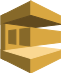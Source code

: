 <?xml version="1.0" encoding="UTF-8"?>
<dia:diagram xmlns:dia="http://www.lysator.liu.se/~alla/dia/">
  <dia:layer name="Fondo" visible="true" active="true">
    <dia:group>
      <dia:object type="Standard - Polygon" version="0" id="O0">
        <dia:attribute name="obj_pos">
          <dia:point val="2.723,2.975"/>
        </dia:attribute>
        <dia:attribute name="obj_bb">
          <dia:rectangle val="1.199,1.81;2.723,3.19"/>
        </dia:attribute>
        <dia:attribute name="poly_points">
          <dia:point val="2.723,2.975"/>
          <dia:point val="1.199,3.19"/>
          <dia:point val="1.199,1.81"/>
          <dia:point val="2.723,2.025"/>
        </dia:attribute>
        <dia:attribute name="line_color">
          <dia:color val="#d9a741"/>
        </dia:attribute>
        <dia:attribute name="line_width">
          <dia:real val="0"/>
        </dia:attribute>
        <dia:attribute name="inner_color">
          <dia:color val="#d9a741"/>
        </dia:attribute>
        <dia:attribute name="show_background">
          <dia:boolean val="true"/>
        </dia:attribute>
      </dia:object>
      <dia:object type="Standard - Polygon" version="0" id="O1">
        <dia:attribute name="obj_pos">
          <dia:point val="1.009,1.867"/>
        </dia:attribute>
        <dia:attribute name="obj_bb">
          <dia:rectangle val="1.009,0.7;2.5,1.867"/>
        </dia:attribute>
        <dia:attribute name="poly_points">
          <dia:point val="1.009,1.867"/>
          <dia:point val="2.5,1.42"/>
          <dia:point val="2.5,0.7"/>
          <dia:point val="1.009,1.445"/>
        </dia:attribute>
        <dia:attribute name="line_color">
          <dia:color val="#876929"/>
        </dia:attribute>
        <dia:attribute name="line_width">
          <dia:real val="0"/>
        </dia:attribute>
        <dia:attribute name="inner_color">
          <dia:color val="#876929"/>
        </dia:attribute>
        <dia:attribute name="show_background">
          <dia:boolean val="true"/>
        </dia:attribute>
      </dia:object>
      <dia:object type="Standard - Polygon" version="0" id="O2">
        <dia:attribute name="obj_pos">
          <dia:point val="1.01,3.133"/>
        </dia:attribute>
        <dia:attribute name="obj_bb">
          <dia:rectangle val="1.01,3.133;2.5,4.3"/>
        </dia:attribute>
        <dia:attribute name="poly_points">
          <dia:point val="1.01,3.133"/>
          <dia:point val="2.5,3.58"/>
          <dia:point val="2.5,4.3"/>
          <dia:point val="1.01,3.555"/>
        </dia:attribute>
        <dia:attribute name="line_color">
          <dia:color val="#876929"/>
        </dia:attribute>
        <dia:attribute name="line_width">
          <dia:real val="0"/>
        </dia:attribute>
        <dia:attribute name="inner_color">
          <dia:color val="#876929"/>
        </dia:attribute>
        <dia:attribute name="show_background">
          <dia:boolean val="true"/>
        </dia:attribute>
      </dia:object>
      <dia:object type="Standard - Polygon" version="0" id="O3">
        <dia:attribute name="obj_pos">
          <dia:point val="3.991,1.867"/>
        </dia:attribute>
        <dia:attribute name="obj_bb">
          <dia:rectangle val="2.5,0.7;3.991,1.867"/>
        </dia:attribute>
        <dia:attribute name="poly_points">
          <dia:point val="3.991,1.867"/>
          <dia:point val="2.5,1.42"/>
          <dia:point val="2.5,0.7"/>
          <dia:point val="3.991,1.446"/>
        </dia:attribute>
        <dia:attribute name="line_color">
          <dia:color val="#d9a741"/>
        </dia:attribute>
        <dia:attribute name="line_width">
          <dia:real val="0"/>
        </dia:attribute>
        <dia:attribute name="inner_color">
          <dia:color val="#d9a741"/>
        </dia:attribute>
        <dia:attribute name="show_background">
          <dia:boolean val="true"/>
        </dia:attribute>
      </dia:object>
      <dia:object type="Standard - Polygon" version="0" id="O4">
        <dia:attribute name="obj_pos">
          <dia:point val="3.99,3.133"/>
        </dia:attribute>
        <dia:attribute name="obj_bb">
          <dia:rectangle val="2.5,3.133;3.99,4.3"/>
        </dia:attribute>
        <dia:attribute name="poly_points">
          <dia:point val="3.99,3.133"/>
          <dia:point val="2.5,3.58"/>
          <dia:point val="2.5,4.3"/>
          <dia:point val="3.99,3.555"/>
        </dia:attribute>
        <dia:attribute name="line_color">
          <dia:color val="#d9a741"/>
        </dia:attribute>
        <dia:attribute name="line_width">
          <dia:real val="0"/>
        </dia:attribute>
        <dia:attribute name="inner_color">
          <dia:color val="#d9a741"/>
        </dia:attribute>
        <dia:attribute name="show_background">
          <dia:boolean val="true"/>
        </dia:attribute>
      </dia:object>
      <dia:object type="Standard - Polygon" version="0" id="O5">
        <dia:attribute name="obj_pos">
          <dia:point val="1.199,3.65"/>
        </dia:attribute>
        <dia:attribute name="obj_bb">
          <dia:rectangle val="1.009,1.35;1.199,3.65"/>
        </dia:attribute>
        <dia:attribute name="poly_points">
          <dia:point val="1.199,3.65"/>
          <dia:point val="1.009,3.554"/>
          <dia:point val="1.009,1.445"/>
          <dia:point val="1.199,1.35"/>
        </dia:attribute>
        <dia:attribute name="line_color">
          <dia:color val="#876929"/>
        </dia:attribute>
        <dia:attribute name="line_width">
          <dia:real val="0"/>
        </dia:attribute>
        <dia:attribute name="inner_color">
          <dia:color val="#876929"/>
        </dia:attribute>
        <dia:attribute name="show_background">
          <dia:boolean val="true"/>
        </dia:attribute>
      </dia:object>
      <dia:object type="Standard - Polygon" version="0" id="O6">
        <dia:attribute name="obj_pos">
          <dia:point val="1.951,2.888"/>
        </dia:attribute>
        <dia:attribute name="obj_bb">
          <dia:rectangle val="1.951,2.042;2.5,2.958"/>
        </dia:attribute>
        <dia:attribute name="poly_points">
          <dia:point val="1.951,2.888"/>
          <dia:point val="2.5,2.958"/>
          <dia:point val="2.5,2.042"/>
          <dia:point val="1.951,2.111"/>
        </dia:attribute>
        <dia:attribute name="line_color">
          <dia:color val="#876929"/>
        </dia:attribute>
        <dia:attribute name="line_width">
          <dia:real val="0"/>
        </dia:attribute>
        <dia:attribute name="inner_color">
          <dia:color val="#876929"/>
        </dia:attribute>
        <dia:attribute name="show_background">
          <dia:boolean val="true"/>
        </dia:attribute>
      </dia:object>
      <dia:object type="Standard - Polygon" version="0" id="O7">
        <dia:attribute name="obj_pos">
          <dia:point val="1.398,2.818"/>
        </dia:attribute>
        <dia:attribute name="obj_bb">
          <dia:rectangle val="1.398,2.136;1.754,2.863"/>
        </dia:attribute>
        <dia:attribute name="poly_points">
          <dia:point val="1.398,2.818"/>
          <dia:point val="1.754,2.863"/>
          <dia:point val="1.754,2.136"/>
          <dia:point val="1.398,2.182"/>
        </dia:attribute>
        <dia:attribute name="line_color">
          <dia:color val="#876929"/>
        </dia:attribute>
        <dia:attribute name="line_width">
          <dia:real val="0"/>
        </dia:attribute>
        <dia:attribute name="inner_color">
          <dia:color val="#876929"/>
        </dia:attribute>
        <dia:attribute name="show_background">
          <dia:boolean val="true"/>
        </dia:attribute>
      </dia:object>
      <dia:object type="Standard - Polygon" version="0" id="O8">
        <dia:attribute name="obj_pos">
          <dia:point val="1.199,1.81"/>
        </dia:attribute>
        <dia:attribute name="obj_bb">
          <dia:rectangle val="1.199,1.42;3.991,2.025"/>
        </dia:attribute>
        <dia:attribute name="poly_points">
          <dia:point val="1.199,1.81"/>
          <dia:point val="2.5,1.42"/>
          <dia:point val="3.991,1.867"/>
          <dia:point val="2.724,2.025"/>
        </dia:attribute>
        <dia:attribute name="line_color">
          <dia:color val="#624a1e"/>
        </dia:attribute>
        <dia:attribute name="line_width">
          <dia:real val="0"/>
        </dia:attribute>
        <dia:attribute name="inner_color">
          <dia:color val="#624a1e"/>
        </dia:attribute>
        <dia:attribute name="show_background">
          <dia:boolean val="true"/>
        </dia:attribute>
      </dia:object>
      <dia:object type="Standard - Polygon" version="0" id="O9">
        <dia:attribute name="obj_pos">
          <dia:point val="1.199,3.19"/>
        </dia:attribute>
        <dia:attribute name="obj_bb">
          <dia:rectangle val="1.199,2.975;3.99,3.58"/>
        </dia:attribute>
        <dia:attribute name="poly_points">
          <dia:point val="1.199,3.19"/>
          <dia:point val="2.5,3.58"/>
          <dia:point val="3.99,3.133"/>
          <dia:point val="2.723,2.975"/>
        </dia:attribute>
        <dia:attribute name="line_color">
          <dia:color val="#fad791"/>
        </dia:attribute>
        <dia:attribute name="line_width">
          <dia:real val="0"/>
        </dia:attribute>
        <dia:attribute name="inner_color">
          <dia:color val="#fad791"/>
        </dia:attribute>
        <dia:attribute name="show_background">
          <dia:boolean val="true"/>
        </dia:attribute>
      </dia:object>
      <dia:object type="Standard - Polygon" version="0" id="O10">
        <dia:attribute name="obj_pos">
          <dia:point val="3.99,2.767"/>
        </dia:attribute>
        <dia:attribute name="obj_bb">
          <dia:rectangle val="2.5,2.042;3.99,2.955"/>
        </dia:attribute>
        <dia:attribute name="poly_points">
          <dia:point val="3.99,2.767"/>
          <dia:point val="2.5,2.955"/>
          <dia:point val="2.5,2.042"/>
          <dia:point val="3.99,2.231"/>
        </dia:attribute>
        <dia:attribute name="line_color">
          <dia:color val="#d9a741"/>
        </dia:attribute>
        <dia:attribute name="line_width">
          <dia:real val="0"/>
        </dia:attribute>
        <dia:attribute name="inner_color">
          <dia:color val="#d9a741"/>
        </dia:attribute>
        <dia:attribute name="show_background">
          <dia:boolean val="true"/>
        </dia:attribute>
      </dia:object>
    </dia:group>
  </dia:layer>
</dia:diagram>

